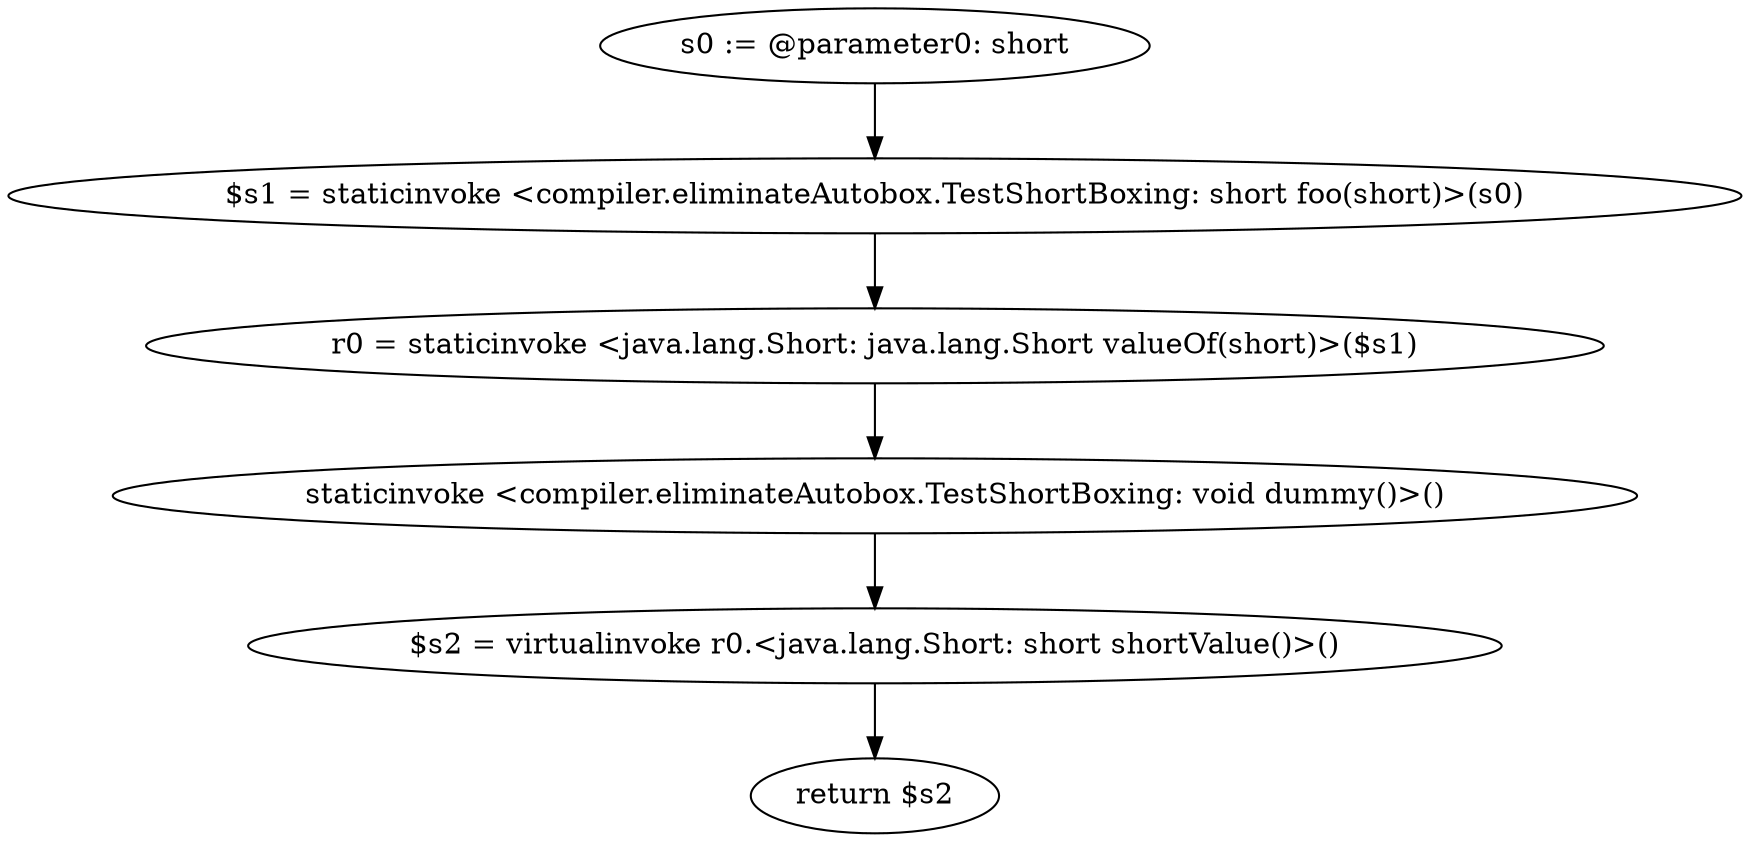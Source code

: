 digraph "unitGraph" {
    "s0 := @parameter0: short"
    "$s1 = staticinvoke <compiler.eliminateAutobox.TestShortBoxing: short foo(short)>(s0)"
    "r0 = staticinvoke <java.lang.Short: java.lang.Short valueOf(short)>($s1)"
    "staticinvoke <compiler.eliminateAutobox.TestShortBoxing: void dummy()>()"
    "$s2 = virtualinvoke r0.<java.lang.Short: short shortValue()>()"
    "return $s2"
    "s0 := @parameter0: short"->"$s1 = staticinvoke <compiler.eliminateAutobox.TestShortBoxing: short foo(short)>(s0)";
    "$s1 = staticinvoke <compiler.eliminateAutobox.TestShortBoxing: short foo(short)>(s0)"->"r0 = staticinvoke <java.lang.Short: java.lang.Short valueOf(short)>($s1)";
    "r0 = staticinvoke <java.lang.Short: java.lang.Short valueOf(short)>($s1)"->"staticinvoke <compiler.eliminateAutobox.TestShortBoxing: void dummy()>()";
    "staticinvoke <compiler.eliminateAutobox.TestShortBoxing: void dummy()>()"->"$s2 = virtualinvoke r0.<java.lang.Short: short shortValue()>()";
    "$s2 = virtualinvoke r0.<java.lang.Short: short shortValue()>()"->"return $s2";
}
